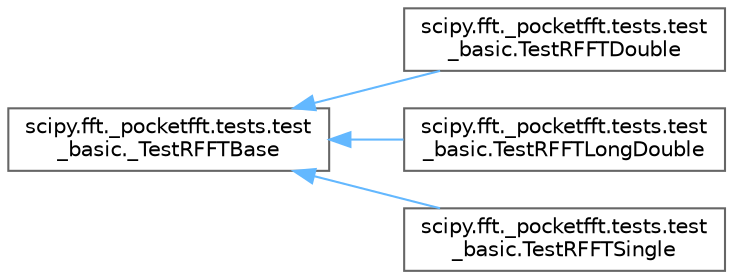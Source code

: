digraph "Graphical Class Hierarchy"
{
 // LATEX_PDF_SIZE
  bgcolor="transparent";
  edge [fontname=Helvetica,fontsize=10,labelfontname=Helvetica,labelfontsize=10];
  node [fontname=Helvetica,fontsize=10,shape=box,height=0.2,width=0.4];
  rankdir="LR";
  Node0 [id="Node000000",label="scipy.fft._pocketfft.tests.test\l_basic._TestRFFTBase",height=0.2,width=0.4,color="grey40", fillcolor="white", style="filled",URL="$d2/d9f/classscipy_1_1fft_1_1__pocketfft_1_1tests_1_1test__basic_1_1__TestRFFTBase.html",tooltip=" "];
  Node0 -> Node1 [id="edge5033_Node000000_Node000001",dir="back",color="steelblue1",style="solid",tooltip=" "];
  Node1 [id="Node000001",label="scipy.fft._pocketfft.tests.test\l_basic.TestRFFTDouble",height=0.2,width=0.4,color="grey40", fillcolor="white", style="filled",URL="$db/d7e/classscipy_1_1fft_1_1__pocketfft_1_1tests_1_1test__basic_1_1TestRFFTDouble.html",tooltip=" "];
  Node0 -> Node2 [id="edge5034_Node000000_Node000002",dir="back",color="steelblue1",style="solid",tooltip=" "];
  Node2 [id="Node000002",label="scipy.fft._pocketfft.tests.test\l_basic.TestRFFTLongDouble",height=0.2,width=0.4,color="grey40", fillcolor="white", style="filled",URL="$dd/d80/classscipy_1_1fft_1_1__pocketfft_1_1tests_1_1test__basic_1_1TestRFFTLongDouble.html",tooltip=" "];
  Node0 -> Node3 [id="edge5035_Node000000_Node000003",dir="back",color="steelblue1",style="solid",tooltip=" "];
  Node3 [id="Node000003",label="scipy.fft._pocketfft.tests.test\l_basic.TestRFFTSingle",height=0.2,width=0.4,color="grey40", fillcolor="white", style="filled",URL="$d5/dd2/classscipy_1_1fft_1_1__pocketfft_1_1tests_1_1test__basic_1_1TestRFFTSingle.html",tooltip=" "];
}
